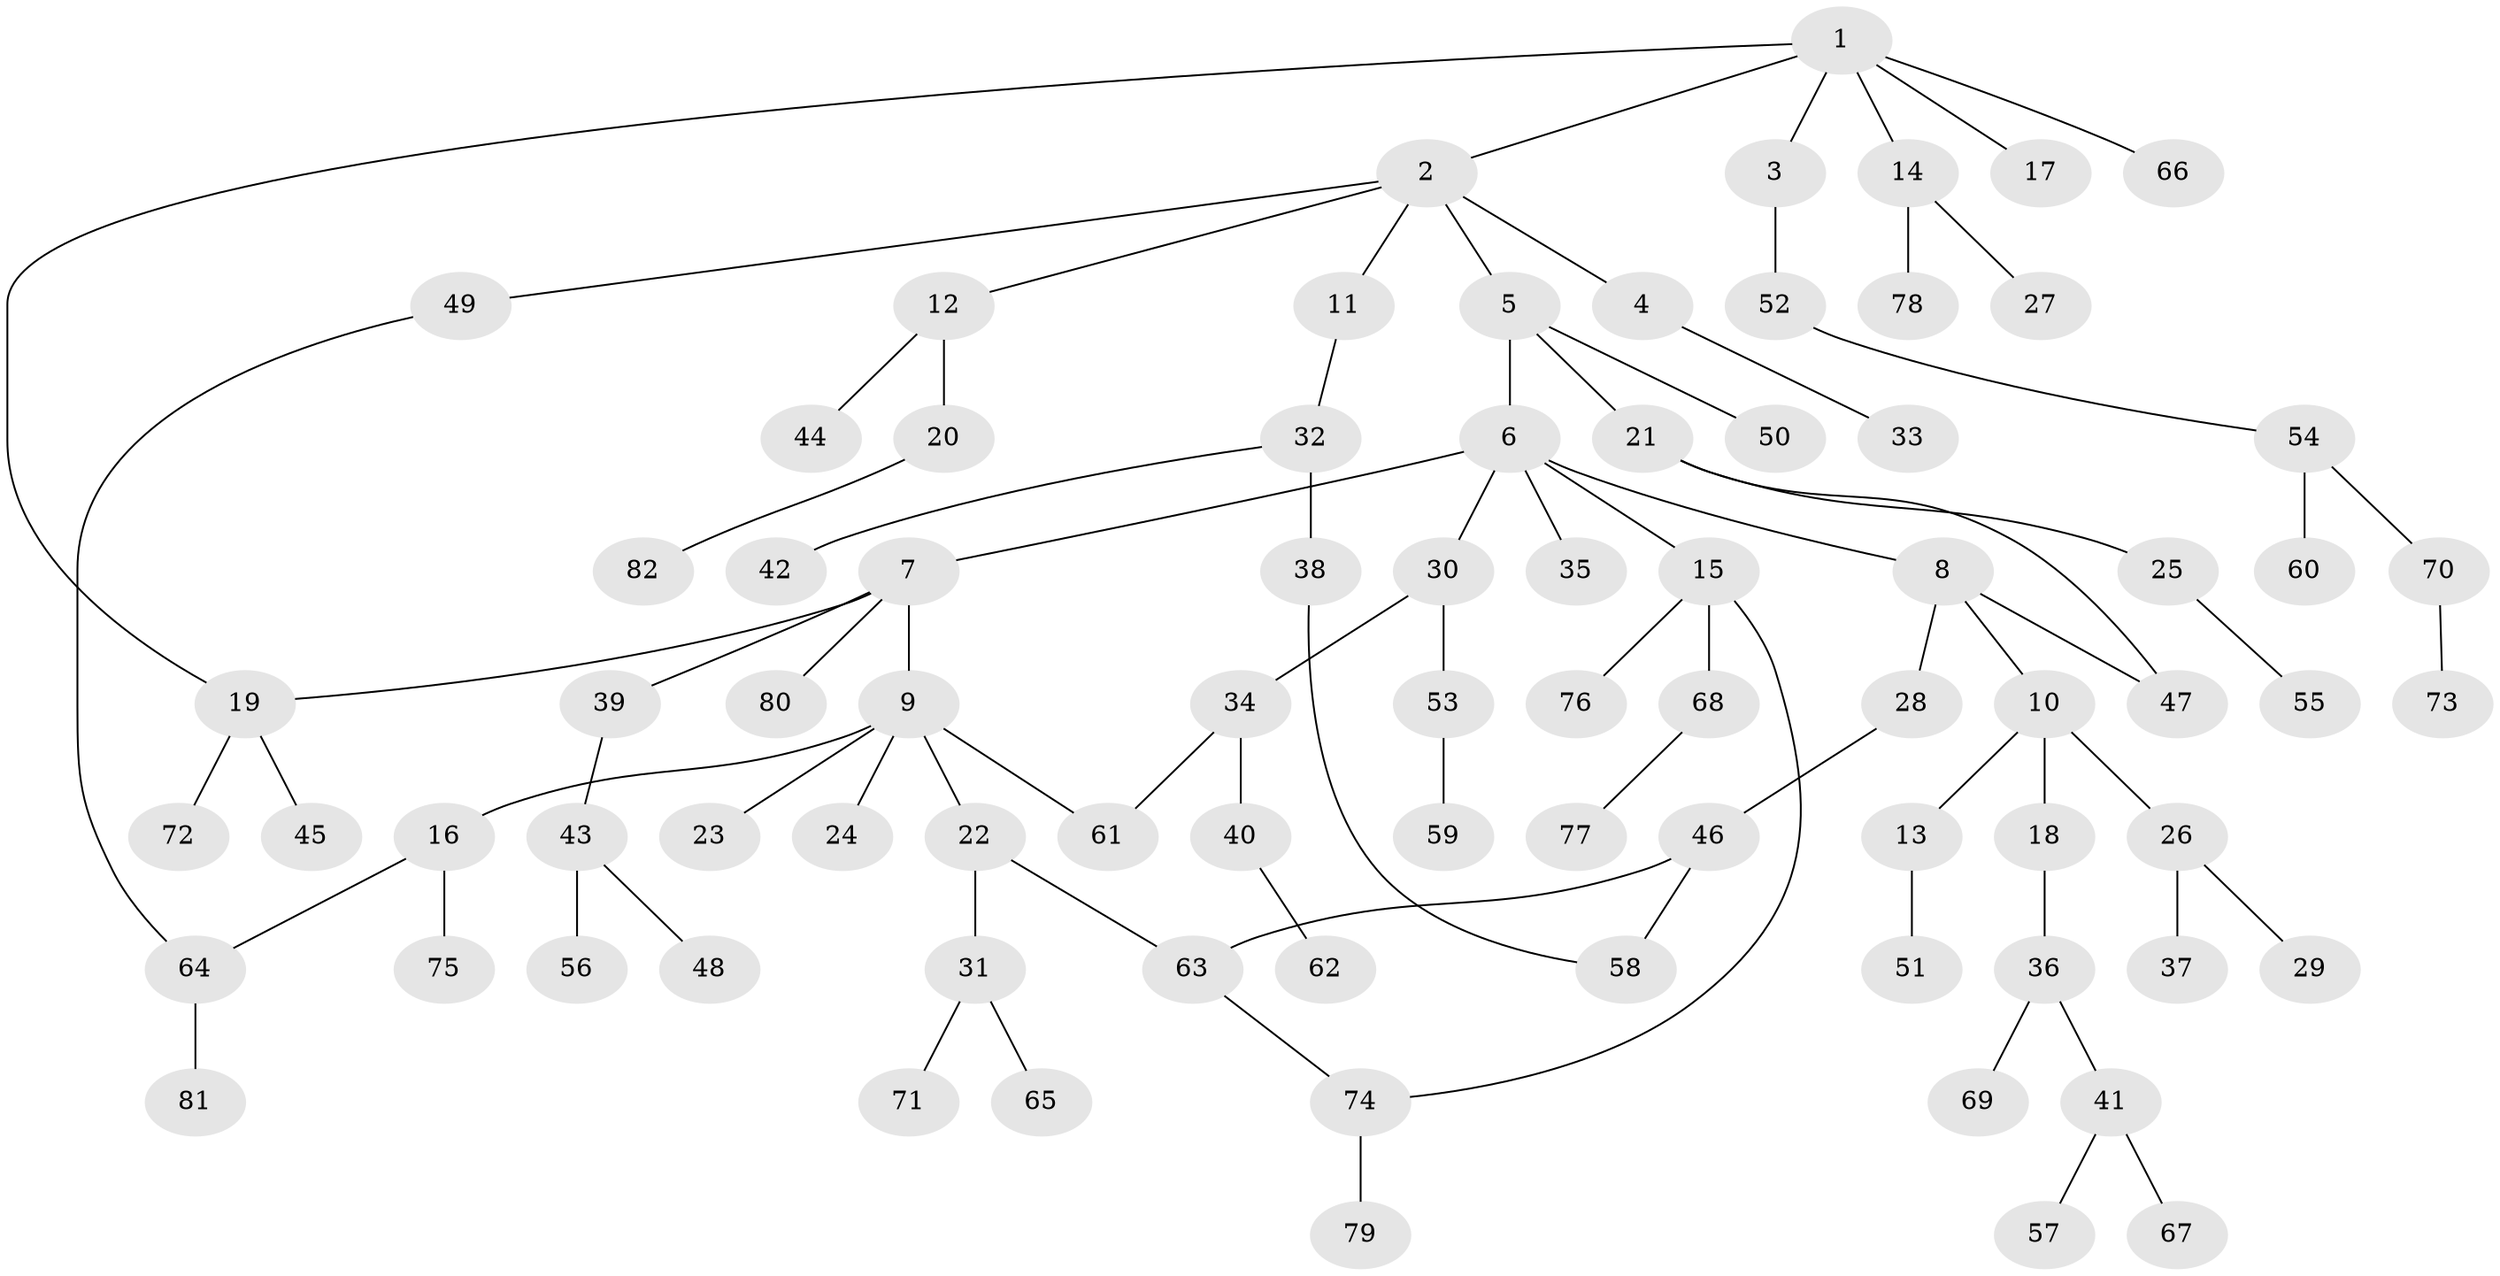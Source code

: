 // coarse degree distribution, {6: 0.03508771929824561, 3: 0.15789473684210525, 8: 0.017543859649122806, 7: 0.017543859649122806, 4: 0.07017543859649122, 5: 0.017543859649122806, 2: 0.21052631578947367, 1: 0.47368421052631576}
// Generated by graph-tools (version 1.1) at 2025/23/03/03/25 07:23:31]
// undirected, 82 vertices, 88 edges
graph export_dot {
graph [start="1"]
  node [color=gray90,style=filled];
  1;
  2;
  3;
  4;
  5;
  6;
  7;
  8;
  9;
  10;
  11;
  12;
  13;
  14;
  15;
  16;
  17;
  18;
  19;
  20;
  21;
  22;
  23;
  24;
  25;
  26;
  27;
  28;
  29;
  30;
  31;
  32;
  33;
  34;
  35;
  36;
  37;
  38;
  39;
  40;
  41;
  42;
  43;
  44;
  45;
  46;
  47;
  48;
  49;
  50;
  51;
  52;
  53;
  54;
  55;
  56;
  57;
  58;
  59;
  60;
  61;
  62;
  63;
  64;
  65;
  66;
  67;
  68;
  69;
  70;
  71;
  72;
  73;
  74;
  75;
  76;
  77;
  78;
  79;
  80;
  81;
  82;
  1 -- 2;
  1 -- 3;
  1 -- 14;
  1 -- 17;
  1 -- 66;
  1 -- 19;
  2 -- 4;
  2 -- 5;
  2 -- 11;
  2 -- 12;
  2 -- 49;
  3 -- 52;
  4 -- 33;
  5 -- 6;
  5 -- 21;
  5 -- 50;
  6 -- 7;
  6 -- 8;
  6 -- 15;
  6 -- 30;
  6 -- 35;
  7 -- 9;
  7 -- 19;
  7 -- 39;
  7 -- 80;
  8 -- 10;
  8 -- 28;
  8 -- 47;
  9 -- 16;
  9 -- 22;
  9 -- 23;
  9 -- 24;
  9 -- 61;
  10 -- 13;
  10 -- 18;
  10 -- 26;
  11 -- 32;
  12 -- 20;
  12 -- 44;
  13 -- 51;
  14 -- 27;
  14 -- 78;
  15 -- 68;
  15 -- 76;
  15 -- 74;
  16 -- 64;
  16 -- 75;
  18 -- 36;
  19 -- 45;
  19 -- 72;
  20 -- 82;
  21 -- 25;
  21 -- 47;
  22 -- 31;
  22 -- 63;
  25 -- 55;
  26 -- 29;
  26 -- 37;
  28 -- 46;
  30 -- 34;
  30 -- 53;
  31 -- 65;
  31 -- 71;
  32 -- 38;
  32 -- 42;
  34 -- 40;
  34 -- 61;
  36 -- 41;
  36 -- 69;
  38 -- 58;
  39 -- 43;
  40 -- 62;
  41 -- 57;
  41 -- 67;
  43 -- 48;
  43 -- 56;
  46 -- 58;
  46 -- 63;
  49 -- 64;
  52 -- 54;
  53 -- 59;
  54 -- 60;
  54 -- 70;
  63 -- 74;
  64 -- 81;
  68 -- 77;
  70 -- 73;
  74 -- 79;
}
